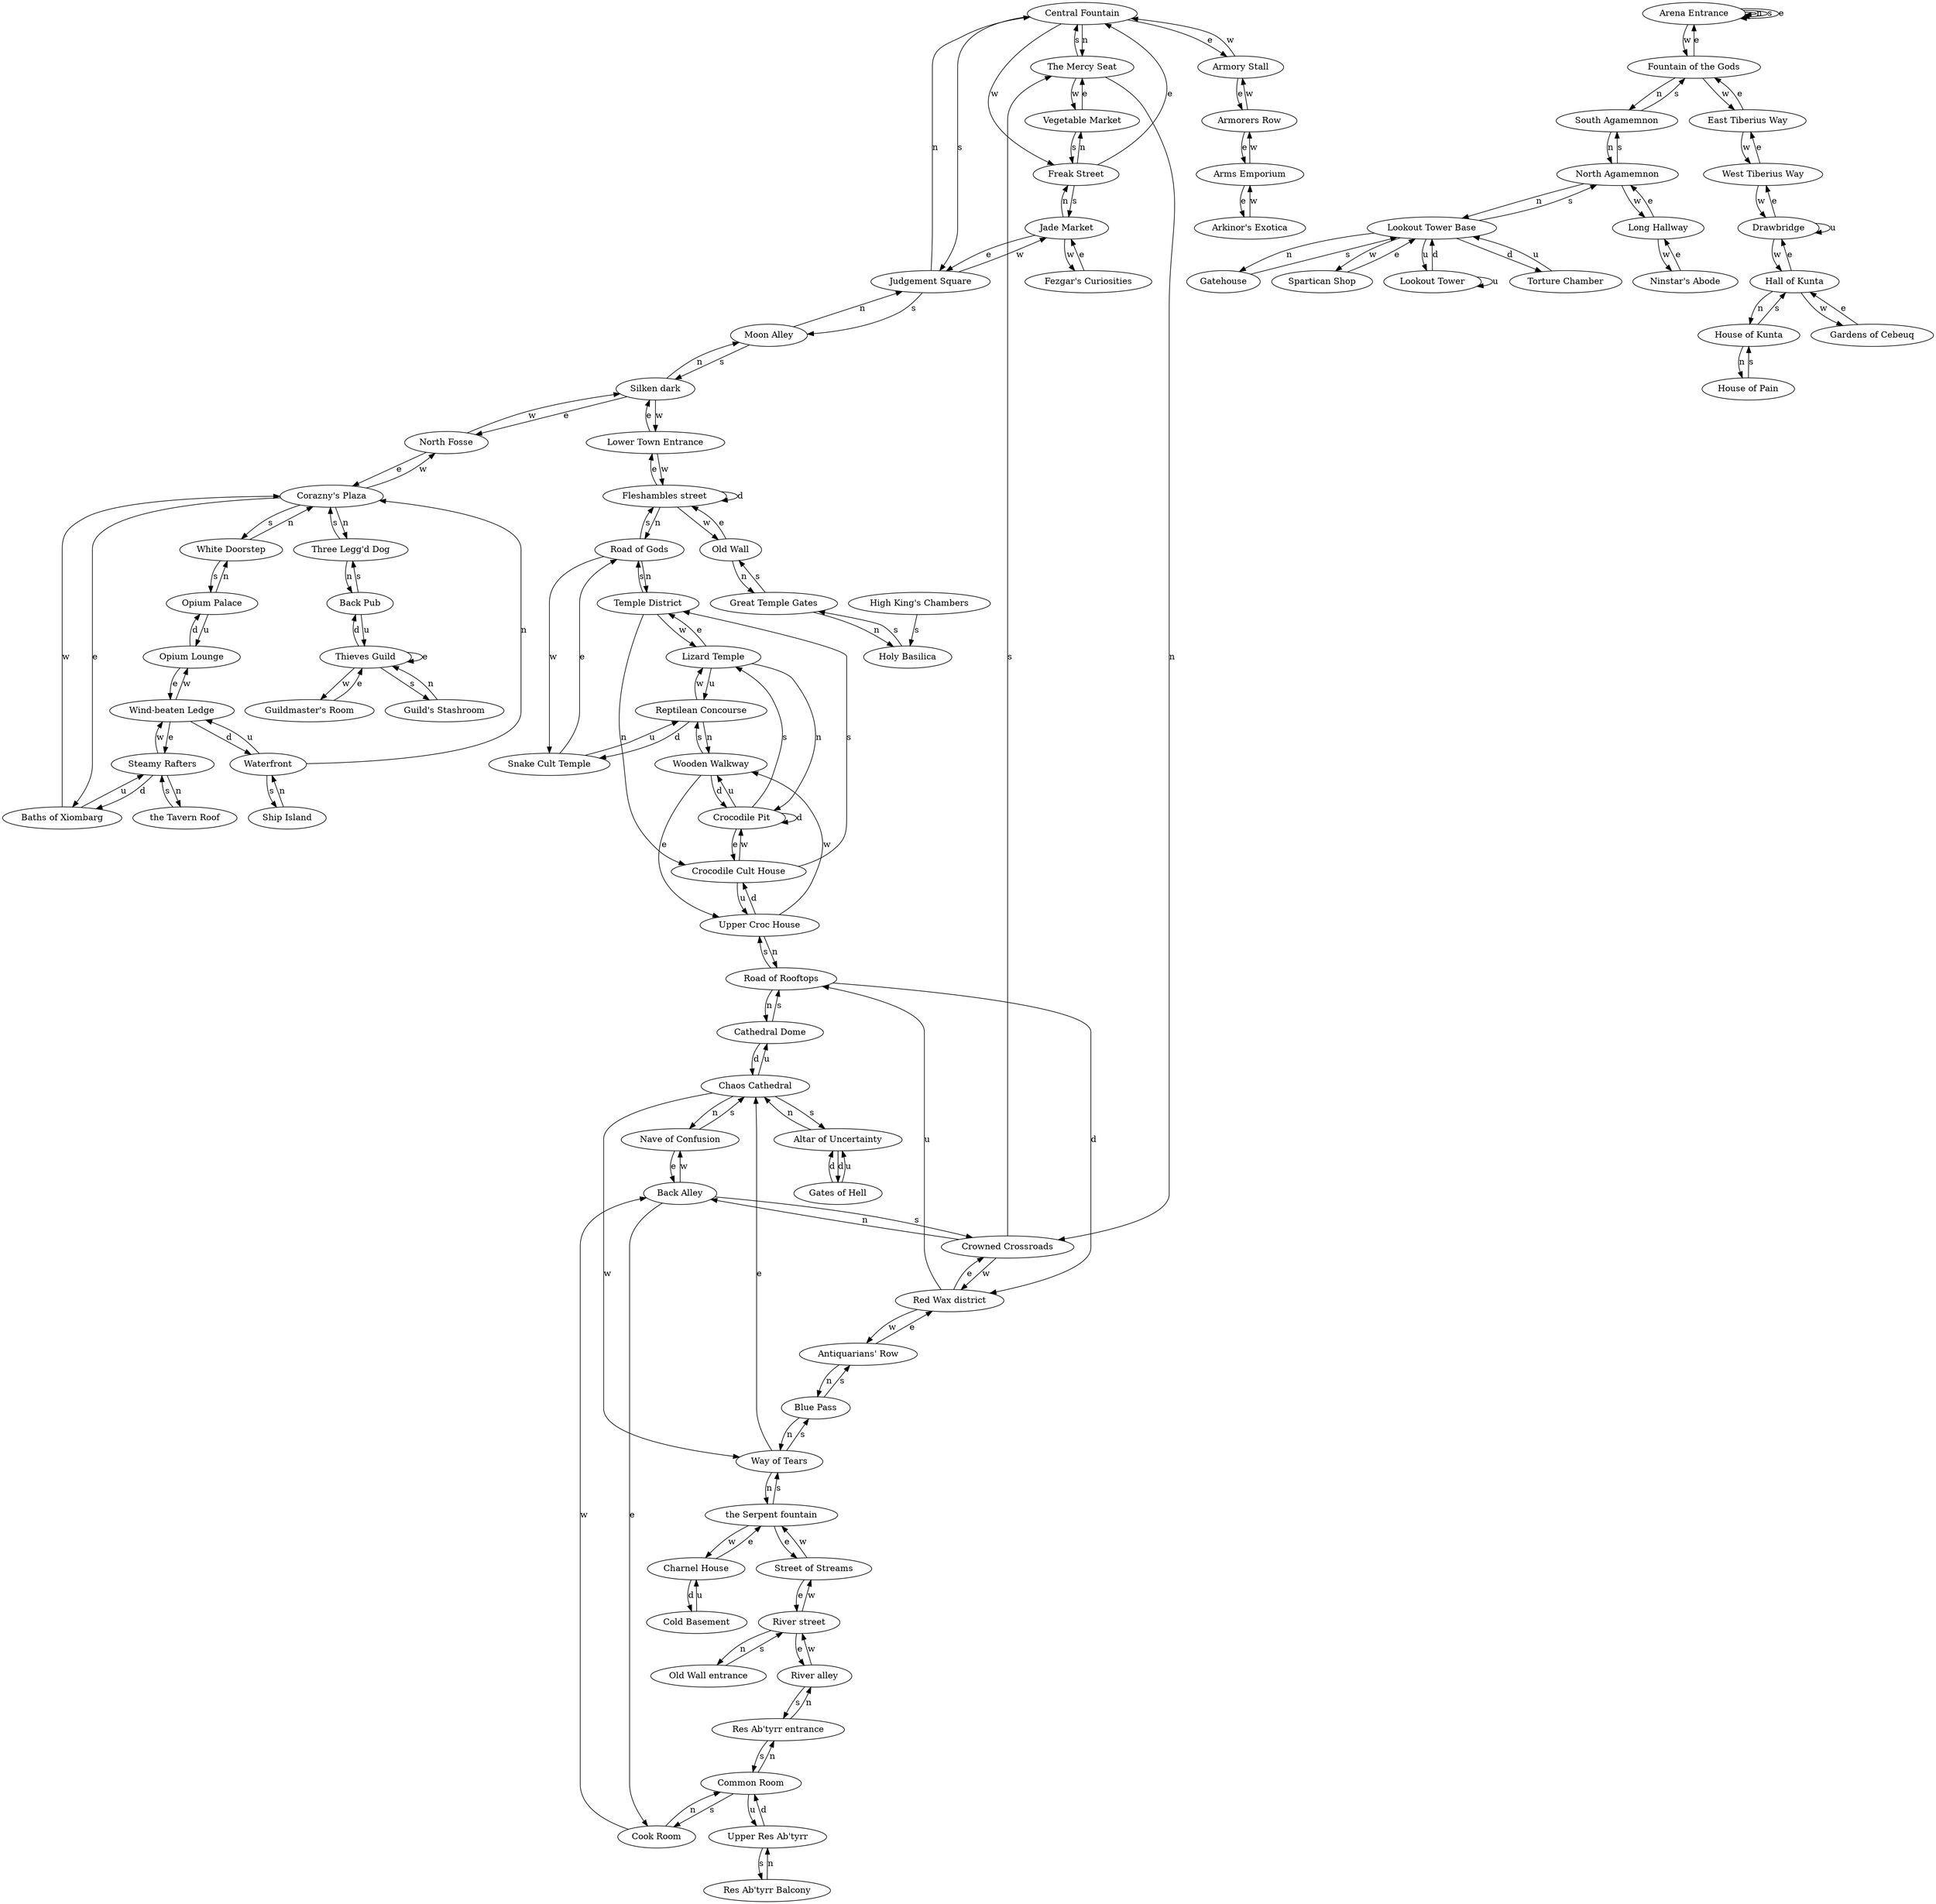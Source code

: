 digraph monster {
room_75 [label="Central Fountain"];
room_75 -> room_76 [label="n"];
room_75 -> room_84 [label="s"];
room_75 -> room_77 [label="e"];
room_75 -> room_78 [label="w"];
room_76 [label="The Mercy Seat"];
room_76 -> room_422 [label="n"];
room_76 -> room_75 [label="s"];
room_76 -> room_86 [label="w"];
room_77 [label="Armory Stall"];
room_77 -> room_418 [label="e"];
room_77 -> room_75 [label="w"];
room_78 [label="Freak Street"];
room_78 -> room_86 [label="n"];
room_78 -> room_165 [label="s"];
room_78 -> room_75 [label="e"];
room_84 [label="Judgement Square"];
room_84 -> room_75 [label="n"];
room_84 -> room_260 [label="s"];
room_84 -> room_165 [label="w"];
room_85 [label="Arms Emporium"];
room_85 -> room_102 [label="e"];
room_85 -> room_418 [label="w"];
room_86 [label="Vegetable Market"];
room_86 -> room_78 [label="s"];
room_86 -> room_76 [label="e"];
room_102 [label="Arkinor's Exotica"];
room_102 -> room_85 [label="w"];
room_165 [label="Jade Market"];
room_165 -> room_78 [label="n"];
room_165 -> room_84 [label="e"];
room_165 -> room_573 [label="w"];
room_259 [label="Great Temple Gates"];
room_259 -> room_542 [label="n"];
room_259 -> room_426 [label="s"];
room_260 [label="Moon Alley"];
room_260 -> room_84 [label="n"];
room_260 -> room_433 [label="s"];
room_261 [label="Back Pub"];
room_261 -> room_438 [label="s"];
room_261 -> room_262 [label="u"];
room_262 [label="Thieves Guild"];
room_262 -> room_723 [label="s"];
room_262 -> room_262 [label="e"];
room_262 -> room_398 [label="w"];
room_262 -> room_261 [label="d"];
room_363 [label="Cold Basement"];
room_363 -> room_423 [label="u"];
room_368 [label="Arena Entrance"];
room_368 -> room_368 [label="n"];
room_368 -> room_368 [label="s"];
room_368 -> room_368 [label="e"];
room_368 -> room_369 [label="w"];
room_369 [label="Fountain of the Gods"];
room_369 -> room_372 [label="n"];
room_369 -> room_368 [label="e"];
room_369 -> room_370 [label="w"];
room_370 [label="East Tiberius Way"];
room_370 -> room_369 [label="e"];
room_370 -> room_371 [label="w"];
room_371 [label="West Tiberius Way"];
room_371 -> room_370 [label="e"];
room_371 -> room_536 [label="w"];
room_372 [label="South Agamemnon"];
room_372 -> room_373 [label="n"];
room_372 -> room_369 [label="s"];
room_373 [label="North Agamemnon"];
room_373 -> room_454 [label="n"];
room_373 -> room_372 [label="s"];
room_373 -> room_534 [label="w"];
room_376 [label="Upper Res Ab'tyrr"];
room_376 -> room_377 [label="s"];
room_376 -> room_429 [label="d"];
room_377 [label="Res Ab'tyrr Balcony"];
room_377 -> room_376 [label="n"];
room_378 [label="Chaos Cathedral"];
room_378 -> room_380 [label="n"];
room_378 -> room_379 [label="s"];
room_378 -> room_417 [label="w"];
room_378 -> room_381 [label="u"];
room_379 [label="Altar of Uncertainty"];
room_379 -> room_378 [label="n"];
room_379 -> room_577 [label="d"];
room_380 [label="Nave of Confusion"];
room_380 -> room_378 [label="s"];
room_380 -> room_432 [label="e"];
room_381 [label="Cathedral Dome"];
room_381 -> room_394 [label="s"];
room_381 -> room_378 [label="d"];
room_383 [label="Road of Gods"];
room_383 -> room_384 [label="n"];
room_383 -> room_425 [label="s"];
room_383 -> room_387 [label="w"];
room_384 [label="Temple District"];
room_384 -> room_385 [label="n"];
room_384 -> room_383 [label="s"];
room_384 -> room_386 [label="w"];
room_385 [label="Crocodile Cult House"];
room_385 -> room_384 [label="s"];
room_385 -> room_388 [label="w"];
room_385 -> room_395 [label="u"];
room_386 [label="Lizard Temple"];
room_386 -> room_388 [label="n"];
room_386 -> room_384 [label="e"];
room_386 -> room_397 [label="u"];
room_387 [label="Snake Cult Temple"];
room_387 -> room_383 [label="e"];
room_387 -> room_397 [label="u"];
room_388 [label="Crocodile Pit"];
room_388 -> room_386 [label="s"];
room_388 -> room_385 [label="e"];
room_388 -> room_396 [label="u"];
room_388 -> room_388 [label="d"];
room_389 [label="White Doorstep"];
room_389 -> room_713 [label="n"];
room_389 -> room_390 [label="s"];
room_390 [label="Opium Palace"];
room_390 -> room_389 [label="n"];
room_390 -> room_391 [label="u"];
room_391 [label="Opium Lounge"];
room_391 -> room_399 [label="e"];
room_391 -> room_390 [label="d"];
room_392 [label="Baths of Xiombarg"];
room_392 -> room_713 [label="w"];
room_392 -> room_393 [label="u"];
room_393 [label="Steamy Rafters"];
room_393 -> room_405 [label="n"];
room_393 -> room_399 [label="w"];
room_393 -> room_392 [label="d"];
room_394 [label="Road of Rooftops"];
room_394 -> room_381 [label="n"];
room_394 -> room_395 [label="s"];
room_394 -> room_421 [label="d"];
room_395 [label="Upper Croc House"];
room_395 -> room_394 [label="n"];
room_395 -> room_396 [label="w"];
room_395 -> room_385 [label="d"];
room_396 [label="Wooden Walkway"];
room_396 -> room_397 [label="s"];
room_396 -> room_395 [label="e"];
room_396 -> room_388 [label="d"];
room_397 [label="Reptilean Concourse"];
room_397 -> room_396 [label="n"];
room_397 -> room_386 [label="w"];
room_397 -> room_387 [label="d"];
room_398 [label="Guildmaster's Room"];
room_398 -> room_262 [label="e"];
room_399 [label="Wind-beaten Ledge"];
room_399 -> room_393 [label="e"];
room_399 -> room_391 [label="w"];
room_399 -> room_435 [label="d"];
room_405 [label="the Tavern Roof"];
room_405 -> room_393 [label="s"];
room_410 [label="Old Wall entrance"];
room_410 -> room_411 [label="s"];
room_411 [label="River street"];
room_411 -> room_410 [label="n"];
room_411 -> room_412 [label="e"];
room_411 -> room_415 [label="w"];
room_412 [label="River alley"];
room_412 -> room_414 [label="s"];
room_412 -> room_411 [label="w"];
room_414 [label="Res Ab'tyrr entrance"];
room_414 -> room_412 [label="n"];
room_414 -> room_429 [label="s"];
room_415 [label="Street of Streams"];
room_415 -> room_411 [label="e"];
room_415 -> room_416 [label="w"];
room_416 [label="the Serpent fountain"];
room_416 -> room_417 [label="s"];
room_416 -> room_415 [label="e"];
room_416 -> room_423 [label="w"];
room_417 [label="Way of Tears"];
room_417 -> room_416 [label="n"];
room_417 -> room_419 [label="s"];
room_417 -> room_378 [label="e"];
room_418 [label="Armorers Row"];
room_418 -> room_85 [label="e"];
room_418 -> room_77 [label="w"];
room_419 [label="Blue Pass"];
room_419 -> room_417 [label="n"];
room_419 -> room_420 [label="s"];
room_420 [label="Antiquarians' Row"];
room_420 -> room_419 [label="n"];
room_420 -> room_421 [label="e"];
room_421 [label="Red Wax district"];
room_421 -> room_422 [label="e"];
room_421 -> room_420 [label="w"];
room_421 -> room_394 [label="u"];
room_422 [label="Crowned Crossroads"];
room_422 -> room_432 [label="n"];
room_422 -> room_76 [label="s"];
room_422 -> room_421 [label="w"];
room_423 [label="Charnel House"];
room_423 -> room_416 [label="e"];
room_423 -> room_363 [label="d"];
room_424 [label="Lower Town Entrance"];
room_424 -> room_433 [label="e"];
room_424 -> room_425 [label="w"];
room_425 [label="Fleshambles street"];
room_425 -> room_383 [label="n"];
room_425 -> room_424 [label="e"];
room_425 -> room_426 [label="w"];
room_425 -> room_425 [label="d"];
room_426 [label="Old Wall"];
room_426 -> room_259 [label="n"];
room_426 -> room_425 [label="e"];
room_429 [label="Common Room"];
room_429 -> room_414 [label="n"];
room_429 -> room_431 [label="s"];
room_429 -> room_376 [label="u"];
room_431 [label="Cook Room"];
room_431 -> room_429 [label="n"];
room_431 -> room_432 [label="w"];
room_432 [label="Back Alley"];
room_432 -> room_422 [label="s"];
room_432 -> room_431 [label="e"];
room_432 -> room_380 [label="w"];
room_433 [label="Silken dark"];
room_433 -> room_260 [label="n"];
room_433 -> room_434 [label="e"];
room_433 -> room_424 [label="w"];
room_434 [label="North Fosse"];
room_434 -> room_713 [label="e"];
room_434 -> room_433 [label="w"];
room_435 [label="Waterfront"];
room_435 -> room_713 [label="n"];
room_435 -> room_436 [label="s"];
room_435 -> room_399 [label="u"];
room_436 [label="Ship Island"];
room_436 -> room_435 [label="n"];
room_438 [label="Three Legg'd Dog"];
room_438 -> room_261 [label="n"];
room_438 -> room_713 [label="s"];
room_454 [label="Lookout Tower Base"];
room_454 -> room_533 [label="n"];
room_454 -> room_373 [label="s"];
room_454 -> room_455 [label="w"];
room_454 -> room_532 [label="u"];
room_454 -> room_531 [label="d"];
room_455 [label="Spartican Shop"];
room_455 -> room_454 [label="e"];
room_531 [label="Torture Chamber"];
room_531 -> room_454 [label="u"];
room_532 [label="Lookout Tower"];
room_532 -> room_532 [label="u"];
room_532 -> room_454 [label="d"];
room_533 [label="Gatehouse"];
room_533 -> room_454 [label="s"];
room_534 [label="Long Hallway"];
room_534 -> room_373 [label="e"];
room_534 -> room_541 [label="w"];
room_536 [label="Drawbridge"];
room_536 -> room_371 [label="e"];
room_536 -> room_537 [label="w"];
room_536 -> room_536 [label="u"];
room_537 [label="Hall of Kunta"];
room_537 -> room_538 [label="n"];
room_537 -> room_536 [label="e"];
room_537 -> room_539 [label="w"];
room_538 [label="House of Kunta"];
room_538 -> room_540 [label="n"];
room_538 -> room_537 [label="s"];
room_539 [label="Gardens of Cebeuq"];
room_539 -> room_537 [label="e"];
room_540 [label="House of Pain"];
room_540 -> room_538 [label="s"];
room_541 [label="Ninstar's Abode"];
room_541 -> room_534 [label="e"];
room_542 [label="Holy Basilica"];
room_542 -> room_259 [label="s"];
room_573 [label="Fezgar's Curiosities"];
room_573 -> room_165 [label="e"];
room_576 [label="High King's Chambers"];
room_576 -> room_542 [label="s"];
room_577 [label="Gates of Hell"];
room_577 -> room_379 [label="u"];
room_577 -> room_379 [label="d"];
room_713 [label="Corazny's Plaza"];
room_713 -> room_438 [label="n"];
room_713 -> room_389 [label="s"];
room_713 -> room_392 [label="e"];
room_713 -> room_434 [label="w"];
room_723 [label="Guild's Stashroom"];
room_723 -> room_262 [label="n"];
}

